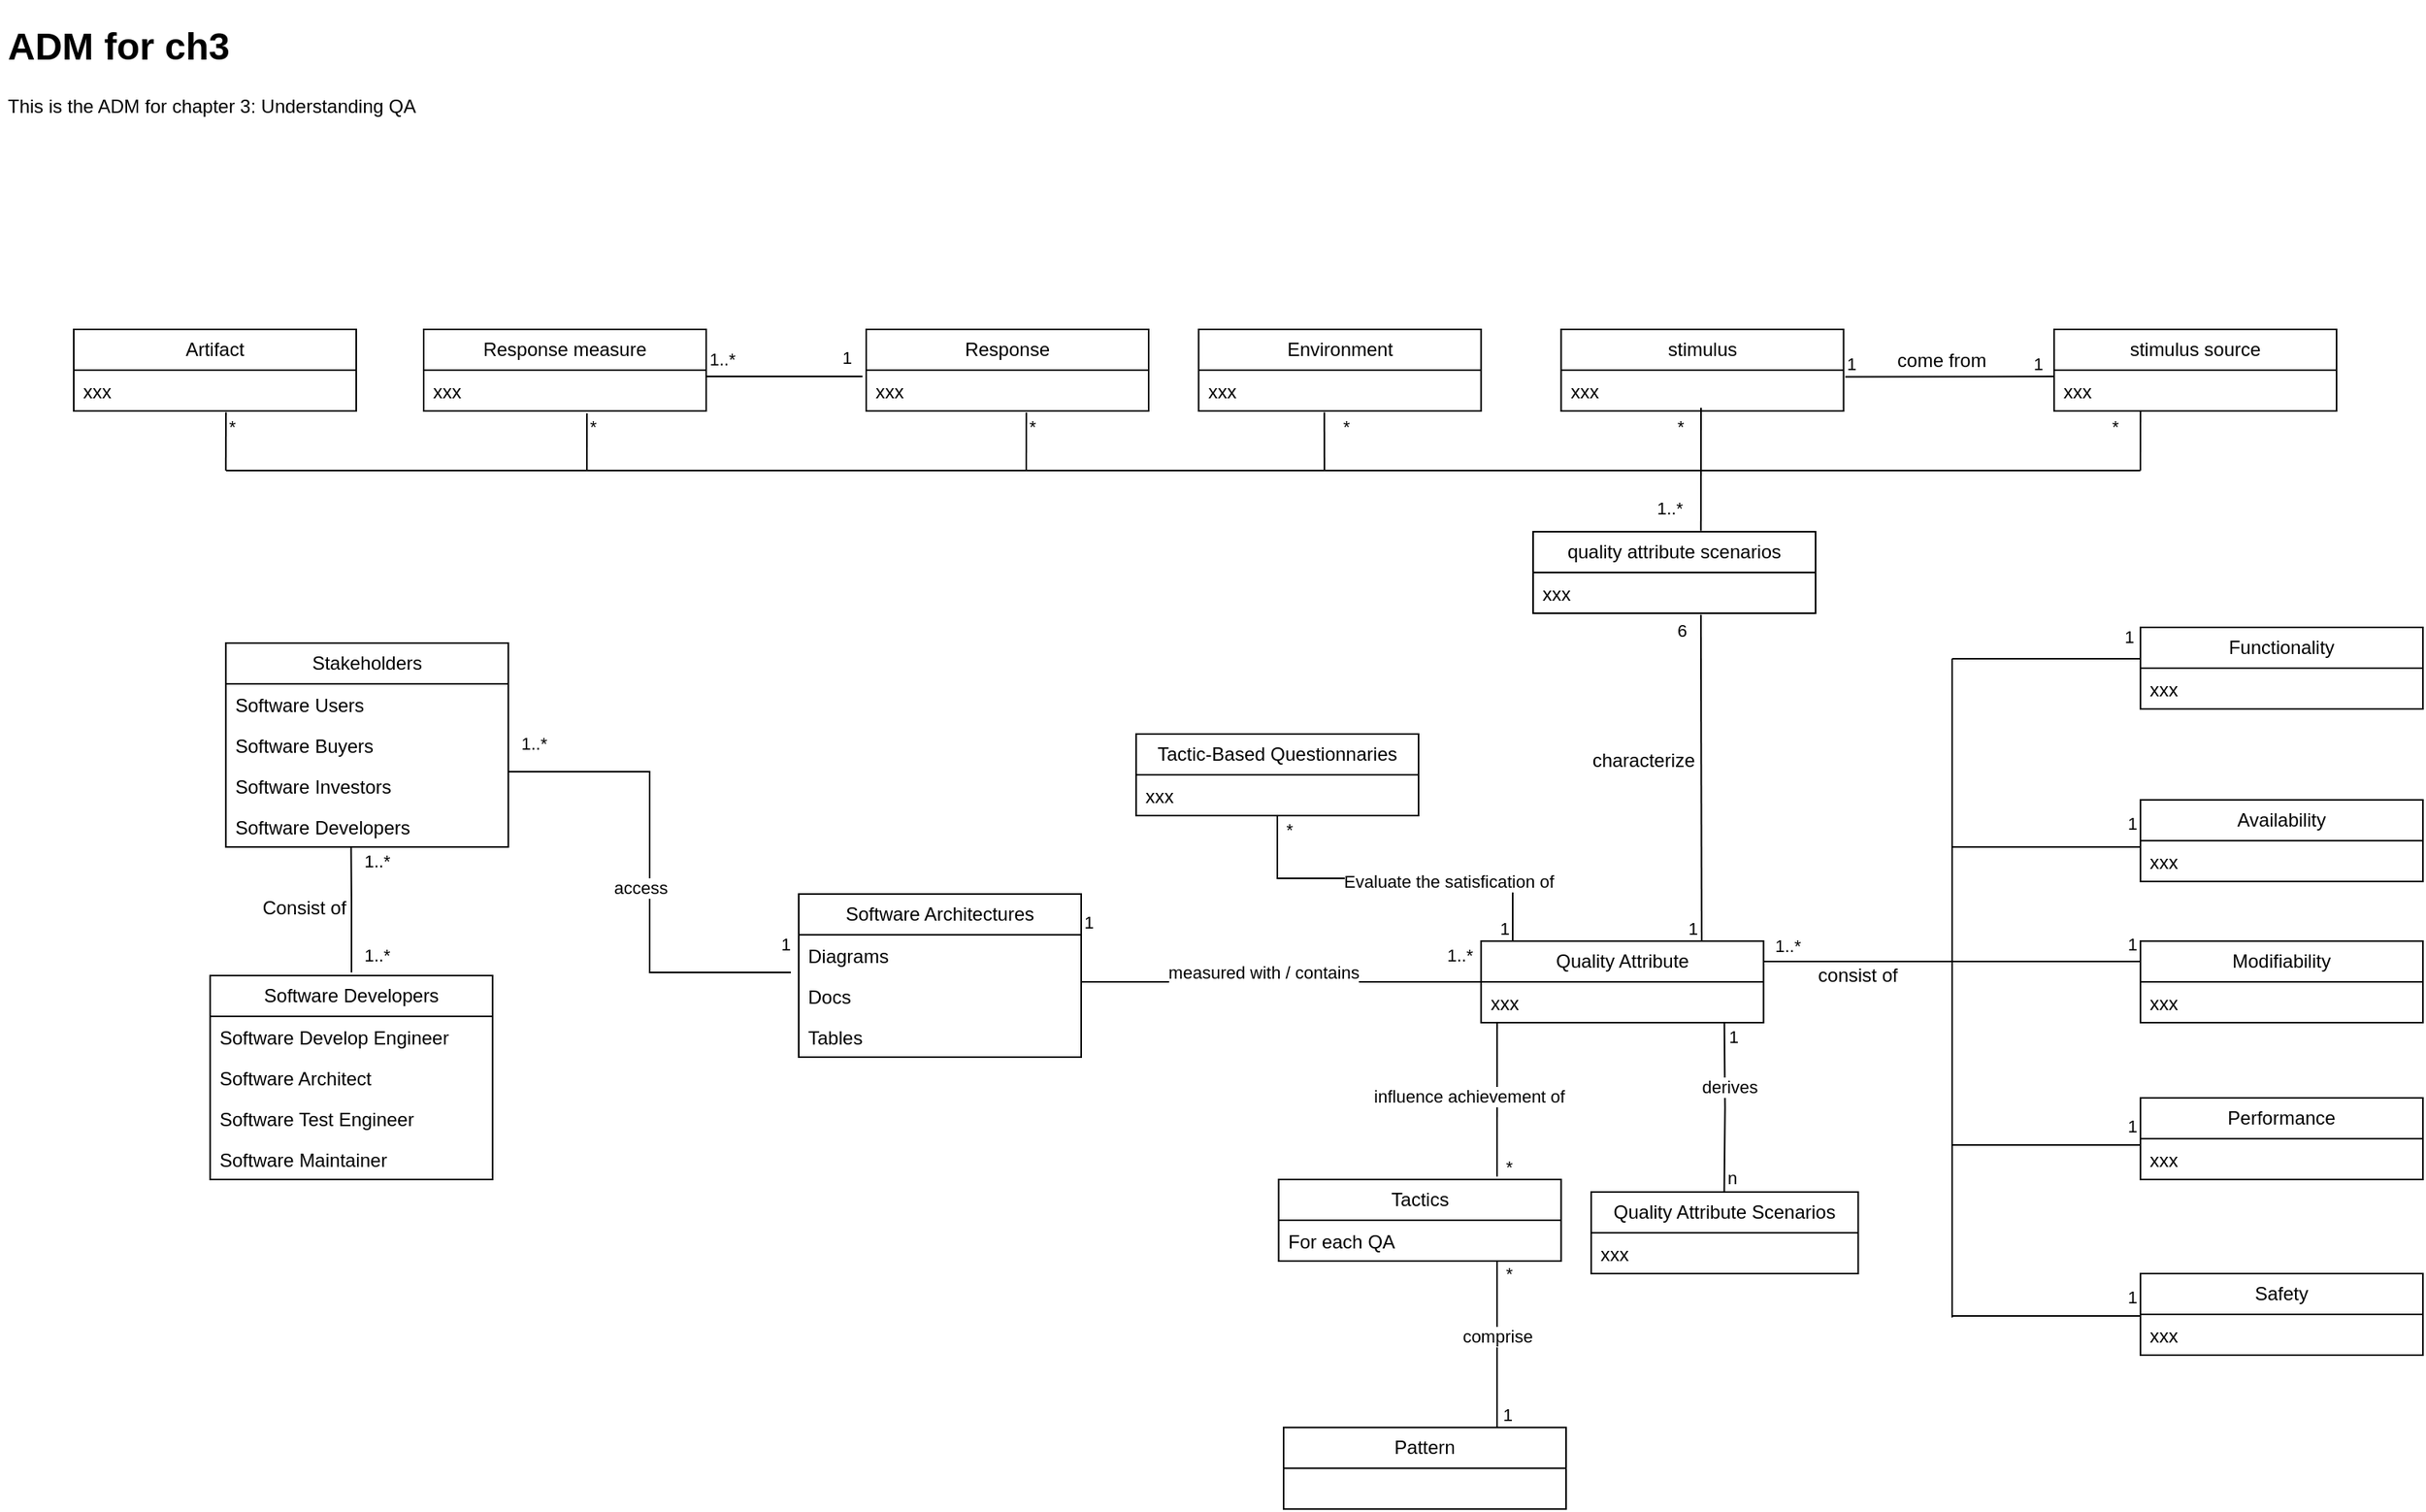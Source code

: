 <mxfile version="22.1.7" type="github">
  <diagram name="Page-1" id="c4acf3e9-155e-7222-9cf6-157b1a14988f">
    <mxGraphModel dx="425" dy="228" grid="0" gridSize="10" guides="1" tooltips="1" connect="1" arrows="1" fold="1" page="0" pageScale="1" pageWidth="850" pageHeight="1100" background="none" math="0" shadow="0">
      <root>
        <mxCell id="0" />
        <mxCell id="1" parent="0" />
        <mxCell id="OZuqmoxS4hGVeMsFbTug-1" value="&lt;h1&gt;ADM for ch3&lt;/h1&gt;&lt;p&gt;This is the ADM for chapter 3: Understanding QA&lt;/p&gt;" style="text;html=1;strokeColor=none;fillColor=none;spacing=5;spacingTop=-20;whiteSpace=wrap;overflow=hidden;rounded=0;" parent="1" vertex="1">
          <mxGeometry x="12" y="10" width="300" height="120" as="geometry" />
        </mxCell>
        <mxCell id="OZuqmoxS4hGVeMsFbTug-2" value="Software Architectures" style="swimlane;fontStyle=0;childLayout=stackLayout;horizontal=1;startSize=26;fillColor=none;horizontalStack=0;resizeParent=1;resizeParentMax=0;resizeLast=0;collapsible=1;marginBottom=0;whiteSpace=wrap;html=1;" parent="1" vertex="1">
          <mxGeometry x="521" y="570" width="180" height="104" as="geometry" />
        </mxCell>
        <mxCell id="OZuqmoxS4hGVeMsFbTug-3" value="Diagrams" style="text;strokeColor=none;fillColor=none;align=left;verticalAlign=top;spacingLeft=4;spacingRight=4;overflow=hidden;rotatable=0;points=[[0,0.5],[1,0.5]];portConstraint=eastwest;whiteSpace=wrap;html=1;" parent="OZuqmoxS4hGVeMsFbTug-2" vertex="1">
          <mxGeometry y="26" width="180" height="26" as="geometry" />
        </mxCell>
        <mxCell id="OZuqmoxS4hGVeMsFbTug-4" value="Docs" style="text;strokeColor=none;fillColor=none;align=left;verticalAlign=top;spacingLeft=4;spacingRight=4;overflow=hidden;rotatable=0;points=[[0,0.5],[1,0.5]];portConstraint=eastwest;whiteSpace=wrap;html=1;" parent="OZuqmoxS4hGVeMsFbTug-2" vertex="1">
          <mxGeometry y="52" width="180" height="26" as="geometry" />
        </mxCell>
        <mxCell id="OZuqmoxS4hGVeMsFbTug-5" value="Tables" style="text;strokeColor=none;fillColor=none;align=left;verticalAlign=top;spacingLeft=4;spacingRight=4;overflow=hidden;rotatable=0;points=[[0,0.5],[1,0.5]];portConstraint=eastwest;whiteSpace=wrap;html=1;" parent="OZuqmoxS4hGVeMsFbTug-2" vertex="1">
          <mxGeometry y="78" width="180" height="26" as="geometry" />
        </mxCell>
        <mxCell id="OZuqmoxS4hGVeMsFbTug-6" value="Stakeholders" style="swimlane;fontStyle=0;childLayout=stackLayout;horizontal=1;startSize=26;fillColor=none;horizontalStack=0;resizeParent=1;resizeParentMax=0;resizeLast=0;collapsible=1;marginBottom=0;whiteSpace=wrap;html=1;" parent="1" vertex="1">
          <mxGeometry x="155.91" y="410" width="180" height="130" as="geometry" />
        </mxCell>
        <mxCell id="OZuqmoxS4hGVeMsFbTug-8" value="Software Users" style="text;strokeColor=none;fillColor=none;align=left;verticalAlign=top;spacingLeft=4;spacingRight=4;overflow=hidden;rotatable=0;points=[[0,0.5],[1,0.5]];portConstraint=eastwest;whiteSpace=wrap;html=1;" parent="OZuqmoxS4hGVeMsFbTug-6" vertex="1">
          <mxGeometry y="26" width="180" height="26" as="geometry" />
        </mxCell>
        <mxCell id="OZuqmoxS4hGVeMsFbTug-9" value="Software Buyers" style="text;strokeColor=none;fillColor=none;align=left;verticalAlign=top;spacingLeft=4;spacingRight=4;overflow=hidden;rotatable=0;points=[[0,0.5],[1,0.5]];portConstraint=eastwest;whiteSpace=wrap;html=1;" parent="OZuqmoxS4hGVeMsFbTug-6" vertex="1">
          <mxGeometry y="52" width="180" height="26" as="geometry" />
        </mxCell>
        <mxCell id="OZuqmoxS4hGVeMsFbTug-22" value="Software Investors" style="text;strokeColor=none;fillColor=none;align=left;verticalAlign=top;spacingLeft=4;spacingRight=4;overflow=hidden;rotatable=0;points=[[0,0.5],[1,0.5]];portConstraint=eastwest;whiteSpace=wrap;html=1;" parent="OZuqmoxS4hGVeMsFbTug-6" vertex="1">
          <mxGeometry y="78" width="180" height="26" as="geometry" />
        </mxCell>
        <mxCell id="OZuqmoxS4hGVeMsFbTug-24" value="Software Developers" style="text;strokeColor=none;fillColor=none;align=left;verticalAlign=top;spacingLeft=4;spacingRight=4;overflow=hidden;rotatable=0;points=[[0,0.5],[1,0.5]];portConstraint=eastwest;whiteSpace=wrap;html=1;" parent="OZuqmoxS4hGVeMsFbTug-6" vertex="1">
          <mxGeometry y="104" width="180" height="26" as="geometry" />
        </mxCell>
        <mxCell id="OZuqmoxS4hGVeMsFbTug-10" value="Software Developers" style="swimlane;fontStyle=0;childLayout=stackLayout;horizontal=1;startSize=26;fillColor=none;horizontalStack=0;resizeParent=1;resizeParentMax=0;resizeLast=0;collapsible=1;marginBottom=0;whiteSpace=wrap;html=1;" parent="1" vertex="1">
          <mxGeometry x="145.91" y="622" width="180" height="130" as="geometry" />
        </mxCell>
        <mxCell id="OZuqmoxS4hGVeMsFbTug-11" value="Software Develop Engineer" style="text;strokeColor=none;fillColor=none;align=left;verticalAlign=top;spacingLeft=4;spacingRight=4;overflow=hidden;rotatable=0;points=[[0,0.5],[1,0.5]];portConstraint=eastwest;whiteSpace=wrap;html=1;" parent="OZuqmoxS4hGVeMsFbTug-10" vertex="1">
          <mxGeometry y="26" width="180" height="26" as="geometry" />
        </mxCell>
        <mxCell id="OZuqmoxS4hGVeMsFbTug-12" value="Software Architect" style="text;strokeColor=none;fillColor=none;align=left;verticalAlign=top;spacingLeft=4;spacingRight=4;overflow=hidden;rotatable=0;points=[[0,0.5],[1,0.5]];portConstraint=eastwest;whiteSpace=wrap;html=1;" parent="OZuqmoxS4hGVeMsFbTug-10" vertex="1">
          <mxGeometry y="52" width="180" height="26" as="geometry" />
        </mxCell>
        <mxCell id="OZuqmoxS4hGVeMsFbTug-13" value="Software Test Engineer" style="text;strokeColor=none;fillColor=none;align=left;verticalAlign=top;spacingLeft=4;spacingRight=4;overflow=hidden;rotatable=0;points=[[0,0.5],[1,0.5]];portConstraint=eastwest;whiteSpace=wrap;html=1;" parent="OZuqmoxS4hGVeMsFbTug-10" vertex="1">
          <mxGeometry y="78" width="180" height="26" as="geometry" />
        </mxCell>
        <mxCell id="OZuqmoxS4hGVeMsFbTug-23" value="Software Maintainer" style="text;strokeColor=none;fillColor=none;align=left;verticalAlign=top;spacingLeft=4;spacingRight=4;overflow=hidden;rotatable=0;points=[[0,0.5],[1,0.5]];portConstraint=eastwest;whiteSpace=wrap;html=1;" parent="OZuqmoxS4hGVeMsFbTug-10" vertex="1">
          <mxGeometry y="104" width="180" height="26" as="geometry" />
        </mxCell>
        <mxCell id="OZuqmoxS4hGVeMsFbTug-30" value="" style="endArrow=none;html=1;edgeStyle=elbowEdgeStyle;rounded=0;exitX=1;exitY=0.5;exitDx=0;exitDy=0;" parent="1" edge="1">
          <mxGeometry relative="1" as="geometry">
            <mxPoint x="336.0" y="492" as="sourcePoint" />
            <mxPoint x="516" y="620" as="targetPoint" />
          </mxGeometry>
        </mxCell>
        <mxCell id="OZuqmoxS4hGVeMsFbTug-32" value="1" style="edgeLabel;resizable=0;html=1;align=right;verticalAlign=bottom;" parent="OZuqmoxS4hGVeMsFbTug-30" connectable="0" vertex="1">
          <mxGeometry x="1" relative="1" as="geometry">
            <mxPoint y="-10" as="offset" />
          </mxGeometry>
        </mxCell>
        <mxCell id="OZuqmoxS4hGVeMsFbTug-33" value="access" style="edgeLabel;html=1;align=center;verticalAlign=middle;resizable=0;points=[];" parent="OZuqmoxS4hGVeMsFbTug-30" vertex="1" connectable="0">
          <mxGeometry x="0.063" relative="1" as="geometry">
            <mxPoint x="-6" as="offset" />
          </mxGeometry>
        </mxCell>
        <mxCell id="OZuqmoxS4hGVeMsFbTug-35" value="Quality Attribute" style="swimlane;fontStyle=0;childLayout=stackLayout;horizontal=1;startSize=26;fillColor=none;horizontalStack=0;resizeParent=1;resizeParentMax=0;resizeLast=0;collapsible=1;marginBottom=0;whiteSpace=wrap;html=1;" parent="1" vertex="1">
          <mxGeometry x="955.83" y="600" width="180" height="52" as="geometry" />
        </mxCell>
        <mxCell id="OZuqmoxS4hGVeMsFbTug-38" value="xxx" style="text;strokeColor=none;fillColor=none;align=left;verticalAlign=top;spacingLeft=4;spacingRight=4;overflow=hidden;rotatable=0;points=[[0,0.5],[1,0.5]];portConstraint=eastwest;whiteSpace=wrap;html=1;" parent="OZuqmoxS4hGVeMsFbTug-35" vertex="1">
          <mxGeometry y="26" width="180" height="26" as="geometry" />
        </mxCell>
        <mxCell id="OZuqmoxS4hGVeMsFbTug-39" value="Functionality" style="swimlane;fontStyle=0;childLayout=stackLayout;horizontal=1;startSize=26;fillColor=none;horizontalStack=0;resizeParent=1;resizeParentMax=0;resizeLast=0;collapsible=1;marginBottom=0;whiteSpace=wrap;html=1;" parent="1" vertex="1">
          <mxGeometry x="1376.06" y="400" width="180" height="52" as="geometry" />
        </mxCell>
        <mxCell id="OZuqmoxS4hGVeMsFbTug-42" value="xxx" style="text;strokeColor=none;fillColor=none;align=left;verticalAlign=top;spacingLeft=4;spacingRight=4;overflow=hidden;rotatable=0;points=[[0,0.5],[1,0.5]];portConstraint=eastwest;whiteSpace=wrap;html=1;" parent="OZuqmoxS4hGVeMsFbTug-39" vertex="1">
          <mxGeometry y="26" width="180" height="26" as="geometry" />
        </mxCell>
        <mxCell id="OZuqmoxS4hGVeMsFbTug-43" value="" style="endArrow=none;html=1;edgeStyle=orthogonalEdgeStyle;rounded=0;exitX=1;exitY=0.25;exitDx=0;exitDy=0;entryX=0;entryY=0.5;entryDx=0;entryDy=0;" parent="1" source="OZuqmoxS4hGVeMsFbTug-2" target="OZuqmoxS4hGVeMsFbTug-35" edge="1">
          <mxGeometry relative="1" as="geometry">
            <mxPoint x="855.83" y="850" as="sourcePoint" />
            <mxPoint x="1015.83" y="850" as="targetPoint" />
            <Array as="points">
              <mxPoint x="701" y="626" />
            </Array>
          </mxGeometry>
        </mxCell>
        <mxCell id="OZuqmoxS4hGVeMsFbTug-44" value="1" style="edgeLabel;resizable=0;html=1;align=left;verticalAlign=bottom;" parent="OZuqmoxS4hGVeMsFbTug-43" connectable="0" vertex="1">
          <mxGeometry x="-1" relative="1" as="geometry" />
        </mxCell>
        <mxCell id="OZuqmoxS4hGVeMsFbTug-46" value="measured with / contains" style="edgeLabel;html=1;align=center;verticalAlign=middle;resizable=0;points=[];" parent="OZuqmoxS4hGVeMsFbTug-43" vertex="1" connectable="0">
          <mxGeometry x="-0.035" y="-2" relative="1" as="geometry">
            <mxPoint x="8" y="-8" as="offset" />
          </mxGeometry>
        </mxCell>
        <mxCell id="OZuqmoxS4hGVeMsFbTug-51" value="Tactic-Based Questionnaries" style="swimlane;fontStyle=0;childLayout=stackLayout;horizontal=1;startSize=26;fillColor=none;horizontalStack=0;resizeParent=1;resizeParentMax=0;resizeLast=0;collapsible=1;marginBottom=0;whiteSpace=wrap;html=1;" parent="1" vertex="1">
          <mxGeometry x="736.0" y="468" width="180" height="52" as="geometry" />
        </mxCell>
        <mxCell id="OZuqmoxS4hGVeMsFbTug-52" value="xxx" style="text;strokeColor=none;fillColor=none;align=left;verticalAlign=top;spacingLeft=4;spacingRight=4;overflow=hidden;rotatable=0;points=[[0,0.5],[1,0.5]];portConstraint=eastwest;whiteSpace=wrap;html=1;" parent="OZuqmoxS4hGVeMsFbTug-51" vertex="1">
          <mxGeometry y="26" width="180" height="26" as="geometry" />
        </mxCell>
        <mxCell id="OZuqmoxS4hGVeMsFbTug-60" value="Quality Attribute Scenarios" style="swimlane;fontStyle=0;childLayout=stackLayout;horizontal=1;startSize=26;fillColor=none;horizontalStack=0;resizeParent=1;resizeParentMax=0;resizeLast=0;collapsible=1;marginBottom=0;whiteSpace=wrap;html=1;" parent="1" vertex="1">
          <mxGeometry x="1026" y="760" width="170.17" height="52" as="geometry" />
        </mxCell>
        <mxCell id="OZuqmoxS4hGVeMsFbTug-61" value="xxx" style="text;strokeColor=none;fillColor=none;align=left;verticalAlign=top;spacingLeft=4;spacingRight=4;overflow=hidden;rotatable=0;points=[[0,0.5],[1,0.5]];portConstraint=eastwest;whiteSpace=wrap;html=1;" parent="OZuqmoxS4hGVeMsFbTug-60" vertex="1">
          <mxGeometry y="26" width="170.17" height="26" as="geometry" />
        </mxCell>
        <mxCell id="OZuqmoxS4hGVeMsFbTug-62" value="Availability" style="swimlane;fontStyle=0;childLayout=stackLayout;horizontal=1;startSize=26;fillColor=none;horizontalStack=0;resizeParent=1;resizeParentMax=0;resizeLast=0;collapsible=1;marginBottom=0;whiteSpace=wrap;html=1;" parent="1" vertex="1">
          <mxGeometry x="1376.06" y="510" width="180" height="52" as="geometry" />
        </mxCell>
        <mxCell id="OZuqmoxS4hGVeMsFbTug-63" value="xxx" style="text;strokeColor=none;fillColor=none;align=left;verticalAlign=top;spacingLeft=4;spacingRight=4;overflow=hidden;rotatable=0;points=[[0,0.5],[1,0.5]];portConstraint=eastwest;whiteSpace=wrap;html=1;" parent="OZuqmoxS4hGVeMsFbTug-62" vertex="1">
          <mxGeometry y="26" width="180" height="26" as="geometry" />
        </mxCell>
        <mxCell id="OZuqmoxS4hGVeMsFbTug-64" value="Modifiability" style="swimlane;fontStyle=0;childLayout=stackLayout;horizontal=1;startSize=26;fillColor=none;horizontalStack=0;resizeParent=1;resizeParentMax=0;resizeLast=0;collapsible=1;marginBottom=0;whiteSpace=wrap;html=1;" parent="1" vertex="1">
          <mxGeometry x="1376.06" y="600" width="180" height="52" as="geometry" />
        </mxCell>
        <mxCell id="OZuqmoxS4hGVeMsFbTug-65" value="xxx" style="text;strokeColor=none;fillColor=none;align=left;verticalAlign=top;spacingLeft=4;spacingRight=4;overflow=hidden;rotatable=0;points=[[0,0.5],[1,0.5]];portConstraint=eastwest;whiteSpace=wrap;html=1;" parent="OZuqmoxS4hGVeMsFbTug-64" vertex="1">
          <mxGeometry y="26" width="180" height="26" as="geometry" />
        </mxCell>
        <mxCell id="OZuqmoxS4hGVeMsFbTug-66" value="Performance" style="swimlane;fontStyle=0;childLayout=stackLayout;horizontal=1;startSize=26;fillColor=none;horizontalStack=0;resizeParent=1;resizeParentMax=0;resizeLast=0;collapsible=1;marginBottom=0;whiteSpace=wrap;html=1;" parent="1" vertex="1">
          <mxGeometry x="1376.06" y="700" width="180" height="52" as="geometry" />
        </mxCell>
        <mxCell id="OZuqmoxS4hGVeMsFbTug-67" value="xxx" style="text;strokeColor=none;fillColor=none;align=left;verticalAlign=top;spacingLeft=4;spacingRight=4;overflow=hidden;rotatable=0;points=[[0,0.5],[1,0.5]];portConstraint=eastwest;whiteSpace=wrap;html=1;" parent="OZuqmoxS4hGVeMsFbTug-66" vertex="1">
          <mxGeometry y="26" width="180" height="26" as="geometry" />
        </mxCell>
        <mxCell id="OZuqmoxS4hGVeMsFbTug-68" value="Safety" style="swimlane;fontStyle=0;childLayout=stackLayout;horizontal=1;startSize=26;fillColor=none;horizontalStack=0;resizeParent=1;resizeParentMax=0;resizeLast=0;collapsible=1;marginBottom=0;whiteSpace=wrap;html=1;" parent="1" vertex="1">
          <mxGeometry x="1376.06" y="812" width="180" height="52" as="geometry" />
        </mxCell>
        <mxCell id="OZuqmoxS4hGVeMsFbTug-69" value="xxx" style="text;strokeColor=none;fillColor=none;align=left;verticalAlign=top;spacingLeft=4;spacingRight=4;overflow=hidden;rotatable=0;points=[[0,0.5],[1,0.5]];portConstraint=eastwest;whiteSpace=wrap;html=1;" parent="OZuqmoxS4hGVeMsFbTug-68" vertex="1">
          <mxGeometry y="26" width="180" height="26" as="geometry" />
        </mxCell>
        <mxCell id="OZuqmoxS4hGVeMsFbTug-73" value="" style="endArrow=none;html=1;edgeStyle=orthogonalEdgeStyle;rounded=0;exitX=1;exitY=0.25;exitDx=0;exitDy=0;entryX=0;entryY=0.25;entryDx=0;entryDy=0;" parent="1" source="OZuqmoxS4hGVeMsFbTug-35" target="OZuqmoxS4hGVeMsFbTug-64" edge="1">
          <mxGeometry relative="1" as="geometry">
            <mxPoint x="1085.91" y="760" as="sourcePoint" />
            <mxPoint x="1245.91" y="760" as="targetPoint" />
          </mxGeometry>
        </mxCell>
        <mxCell id="OZuqmoxS4hGVeMsFbTug-84" value="" style="endArrow=none;html=1;edgeStyle=orthogonalEdgeStyle;rounded=0;exitX=0.935;exitY=0.004;exitDx=0;exitDy=0;exitPerimeter=0;entryX=0.051;entryY=1.018;entryDx=0;entryDy=0;entryPerimeter=0;" parent="1" edge="1">
          <mxGeometry relative="1" as="geometry">
            <mxPoint x="1110.789" y="759.738" as="sourcePoint" />
            <mxPoint x="1110.86" y="651.998" as="targetPoint" />
          </mxGeometry>
        </mxCell>
        <mxCell id="OZuqmoxS4hGVeMsFbTug-85" value="n" style="edgeLabel;resizable=0;html=1;align=left;verticalAlign=bottom;" parent="OZuqmoxS4hGVeMsFbTug-84" connectable="0" vertex="1">
          <mxGeometry x="-1" relative="1" as="geometry" />
        </mxCell>
        <mxCell id="OZuqmoxS4hGVeMsFbTug-86" value="1" style="edgeLabel;resizable=0;html=1;align=right;verticalAlign=bottom;" parent="OZuqmoxS4hGVeMsFbTug-84" connectable="0" vertex="1">
          <mxGeometry x="1" relative="1" as="geometry">
            <mxPoint x="10" y="18" as="offset" />
          </mxGeometry>
        </mxCell>
        <mxCell id="OZuqmoxS4hGVeMsFbTug-87" value="derives" style="edgeLabel;html=1;align=center;verticalAlign=middle;resizable=0;points=[];" parent="OZuqmoxS4hGVeMsFbTug-84" vertex="1" connectable="0">
          <mxGeometry x="0.246" y="-2" relative="1" as="geometry">
            <mxPoint as="offset" />
          </mxGeometry>
        </mxCell>
        <mxCell id="OZuqmoxS4hGVeMsFbTug-98" value="" style="endArrow=none;html=1;edgeStyle=orthogonalEdgeStyle;rounded=0;exitX=0.5;exitY=0;exitDx=0;exitDy=0;" parent="1" source="OZuqmoxS4hGVeMsFbTug-35" target="OZuqmoxS4hGVeMsFbTug-51" edge="1">
          <mxGeometry relative="1" as="geometry">
            <mxPoint x="1035.91" y="510" as="sourcePoint" />
            <mxPoint x="1195.91" y="510" as="targetPoint" />
            <Array as="points">
              <mxPoint x="976" y="600" />
              <mxPoint x="976" y="560" />
              <mxPoint x="826" y="560" />
            </Array>
          </mxGeometry>
        </mxCell>
        <mxCell id="OZuqmoxS4hGVeMsFbTug-100" value="*" style="edgeLabel;resizable=0;html=1;align=right;verticalAlign=bottom;" parent="OZuqmoxS4hGVeMsFbTug-98" connectable="0" vertex="1">
          <mxGeometry x="1" relative="1" as="geometry">
            <mxPoint x="10" y="18" as="offset" />
          </mxGeometry>
        </mxCell>
        <mxCell id="OZuqmoxS4hGVeMsFbTug-102" value="Evaluate the satisfication of" style="edgeLabel;html=1;align=center;verticalAlign=middle;resizable=0;points=[];" parent="OZuqmoxS4hGVeMsFbTug-98" vertex="1" connectable="0">
          <mxGeometry x="0.012" y="2" relative="1" as="geometry">
            <mxPoint as="offset" />
          </mxGeometry>
        </mxCell>
        <mxCell id="8MShZsRh3t5sfeYyWxXt-3" value="Tactics" style="swimlane;fontStyle=0;childLayout=stackLayout;horizontal=1;startSize=26;fillColor=none;horizontalStack=0;resizeParent=1;resizeParentMax=0;resizeLast=0;collapsible=1;marginBottom=0;whiteSpace=wrap;html=1;" parent="1" vertex="1">
          <mxGeometry x="826.83" y="752" width="180" height="52" as="geometry" />
        </mxCell>
        <mxCell id="8MShZsRh3t5sfeYyWxXt-4" value="For each QA" style="text;strokeColor=none;fillColor=none;align=left;verticalAlign=top;spacingLeft=4;spacingRight=4;overflow=hidden;rotatable=0;points=[[0,0.5],[1,0.5]];portConstraint=eastwest;whiteSpace=wrap;html=1;" parent="8MShZsRh3t5sfeYyWxXt-3" vertex="1">
          <mxGeometry y="26" width="180" height="26" as="geometry" />
        </mxCell>
        <mxCell id="8MShZsRh3t5sfeYyWxXt-5" value="" style="endArrow=none;html=1;rounded=0;entryX=0.779;entryY=0.997;entryDx=0;entryDy=0;entryPerimeter=0;" parent="1" edge="1">
          <mxGeometry width="50" height="50" relative="1" as="geometry">
            <mxPoint x="966" y="750.08" as="sourcePoint" />
            <mxPoint x="966.05" y="652.002" as="targetPoint" />
          </mxGeometry>
        </mxCell>
        <mxCell id="8MShZsRh3t5sfeYyWxXt-8" value="influence achievement of" style="edgeLabel;html=1;align=center;verticalAlign=middle;resizable=0;points=[];" parent="8MShZsRh3t5sfeYyWxXt-5" vertex="1" connectable="0">
          <mxGeometry x="-0.099" y="4" relative="1" as="geometry">
            <mxPoint x="-14" y="-7" as="offset" />
          </mxGeometry>
        </mxCell>
        <mxCell id="6d4phJZY7L-TFmbPDHG6-3" value="1..*" style="edgeLabel;html=1;align=center;verticalAlign=middle;resizable=0;points=[];" vertex="1" connectable="0" parent="1">
          <mxGeometry x="935.997" y="610.0" as="geometry">
            <mxPoint x="6" y="-1" as="offset" />
          </mxGeometry>
        </mxCell>
        <mxCell id="6d4phJZY7L-TFmbPDHG6-5" value="1..*" style="edgeLabel;html=1;align=center;verticalAlign=middle;resizable=0;points=[];" vertex="1" connectable="0" parent="1">
          <mxGeometry x="345.997" y="475.0" as="geometry">
            <mxPoint x="6" y="-1" as="offset" />
          </mxGeometry>
        </mxCell>
        <mxCell id="6d4phJZY7L-TFmbPDHG6-6" value="1" style="edgeLabel;resizable=0;html=1;align=left;verticalAlign=bottom;" connectable="0" vertex="1" parent="1">
          <mxGeometry x="966.0" y="600" as="geometry" />
        </mxCell>
        <mxCell id="6d4phJZY7L-TFmbPDHG6-7" value="1..*" style="edgeLabel;html=1;align=center;verticalAlign=middle;resizable=0;points=[];" vertex="1" connectable="0" parent="1">
          <mxGeometry x="1144.997" y="604.0" as="geometry">
            <mxPoint x="6" y="-1" as="offset" />
          </mxGeometry>
        </mxCell>
        <mxCell id="6d4phJZY7L-TFmbPDHG6-8" value="Pattern" style="swimlane;fontStyle=0;childLayout=stackLayout;horizontal=1;startSize=26;fillColor=none;horizontalStack=0;resizeParent=1;resizeParentMax=0;resizeLast=0;collapsible=1;marginBottom=0;whiteSpace=wrap;html=1;" vertex="1" parent="1">
          <mxGeometry x="830.0" y="910.08" width="180" height="52" as="geometry" />
        </mxCell>
        <mxCell id="6d4phJZY7L-TFmbPDHG6-12" value="" style="endArrow=none;html=1;rounded=0;entryX=0.779;entryY=0.997;entryDx=0;entryDy=0;entryPerimeter=0;" edge="1" parent="1">
          <mxGeometry width="50" height="50" relative="1" as="geometry">
            <mxPoint x="966" y="910" as="sourcePoint" />
            <mxPoint x="966" y="804.08" as="targetPoint" />
          </mxGeometry>
        </mxCell>
        <mxCell id="6d4phJZY7L-TFmbPDHG6-13" value="comprise" style="edgeLabel;html=1;align=center;verticalAlign=middle;resizable=0;points=[];" vertex="1" connectable="0" parent="6d4phJZY7L-TFmbPDHG6-12">
          <mxGeometry x="-0.099" y="4" relative="1" as="geometry">
            <mxPoint x="4" y="-11" as="offset" />
          </mxGeometry>
        </mxCell>
        <mxCell id="6d4phJZY7L-TFmbPDHG6-15" value="" style="endArrow=none;html=1;edgeStyle=orthogonalEdgeStyle;rounded=0;" edge="1" parent="1">
          <mxGeometry relative="1" as="geometry">
            <mxPoint x="236" y="620" as="sourcePoint" />
            <mxPoint x="235.74" y="540" as="targetPoint" />
            <Array as="points">
              <mxPoint x="235.74" y="575.99" />
              <mxPoint x="235.74" y="511.99" />
            </Array>
          </mxGeometry>
        </mxCell>
        <mxCell id="6d4phJZY7L-TFmbPDHG6-23" value="1..*" style="edgeLabel;html=1;align=center;verticalAlign=middle;resizable=0;points=[];" vertex="1" connectable="0" parent="1">
          <mxGeometry x="245.907" y="550.0" as="geometry">
            <mxPoint x="6" y="-1" as="offset" />
          </mxGeometry>
        </mxCell>
        <mxCell id="6d4phJZY7L-TFmbPDHG6-26" value="1..*" style="edgeLabel;html=1;align=center;verticalAlign=middle;resizable=0;points=[];" vertex="1" connectable="0" parent="1">
          <mxGeometry x="245.907" y="610.0" as="geometry">
            <mxPoint x="6" y="-1" as="offset" />
          </mxGeometry>
        </mxCell>
        <mxCell id="6d4phJZY7L-TFmbPDHG6-27" value="Consist of" style="text;html=1;strokeColor=none;fillColor=none;align=center;verticalAlign=middle;whiteSpace=wrap;rounded=0;" vertex="1" parent="1">
          <mxGeometry x="176" y="570" width="60" height="18" as="geometry" />
        </mxCell>
        <mxCell id="6d4phJZY7L-TFmbPDHG6-28" value="*" style="edgeLabel;resizable=0;html=1;align=right;verticalAlign=bottom;" connectable="0" vertex="1" parent="1">
          <mxGeometry x="976.0" y="820.079" as="geometry" />
        </mxCell>
        <mxCell id="6d4phJZY7L-TFmbPDHG6-29" value="1" style="edgeLabel;resizable=0;html=1;align=left;verticalAlign=bottom;" connectable="0" vertex="1" parent="1">
          <mxGeometry x="1364.0" y="414" as="geometry" />
        </mxCell>
        <mxCell id="6d4phJZY7L-TFmbPDHG6-30" value="1" style="edgeLabel;resizable=0;html=1;align=left;verticalAlign=bottom;" connectable="0" vertex="1" parent="1">
          <mxGeometry x="1366.0" y="533" as="geometry" />
        </mxCell>
        <mxCell id="6d4phJZY7L-TFmbPDHG6-31" value="1" style="edgeLabel;resizable=0;html=1;align=left;verticalAlign=bottom;" connectable="0" vertex="1" parent="1">
          <mxGeometry x="1366.0" y="610" as="geometry" />
        </mxCell>
        <mxCell id="6d4phJZY7L-TFmbPDHG6-32" value="" style="endArrow=none;html=1;rounded=0;" edge="1" parent="1">
          <mxGeometry width="50" height="50" relative="1" as="geometry">
            <mxPoint x="1256.06" y="730" as="sourcePoint" />
            <mxPoint x="1376.06" y="730" as="targetPoint" />
          </mxGeometry>
        </mxCell>
        <mxCell id="6d4phJZY7L-TFmbPDHG6-34" value="1" style="edgeLabel;resizable=0;html=1;align=left;verticalAlign=bottom;" connectable="0" vertex="1" parent="1">
          <mxGeometry x="1366.0" y="726" as="geometry" />
        </mxCell>
        <mxCell id="6d4phJZY7L-TFmbPDHG6-35" value="1" style="edgeLabel;resizable=0;html=1;align=left;verticalAlign=bottom;" connectable="0" vertex="1" parent="1">
          <mxGeometry x="1366.0" y="835" as="geometry" />
        </mxCell>
        <mxCell id="6d4phJZY7L-TFmbPDHG6-36" value="consist of" style="text;html=1;strokeColor=none;fillColor=none;align=center;verticalAlign=middle;whiteSpace=wrap;rounded=0;" vertex="1" parent="1">
          <mxGeometry x="1165.66" y="617" width="60.17" height="10" as="geometry" />
        </mxCell>
        <mxCell id="6d4phJZY7L-TFmbPDHG6-37" value="" style="endArrow=none;html=1;rounded=0;" edge="1" parent="1">
          <mxGeometry width="50" height="50" relative="1" as="geometry">
            <mxPoint x="1256" y="840" as="sourcePoint" />
            <mxPoint x="1256" y="420" as="targetPoint" />
          </mxGeometry>
        </mxCell>
        <mxCell id="6d4phJZY7L-TFmbPDHG6-38" value="*" style="edgeLabel;resizable=0;html=1;align=right;verticalAlign=bottom;" connectable="0" vertex="1" parent="1">
          <mxGeometry x="976.0" y="752.079" as="geometry" />
        </mxCell>
        <mxCell id="6d4phJZY7L-TFmbPDHG6-40" value="1" style="edgeLabel;resizable=0;html=1;align=right;verticalAlign=bottom;" connectable="0" vertex="1" parent="1">
          <mxGeometry x="976.0" y="910.078" as="geometry" />
        </mxCell>
        <mxCell id="6d4phJZY7L-TFmbPDHG6-41" value="" style="endArrow=none;html=1;rounded=0;exitX=0.781;exitY=0.008;exitDx=0;exitDy=0;exitPerimeter=0;entryX=0.594;entryY=1.035;entryDx=0;entryDy=0;entryPerimeter=0;" edge="1" parent="1" target="6d4phJZY7L-TFmbPDHG6-43">
          <mxGeometry width="50" height="50" relative="1" as="geometry">
            <mxPoint x="1096.41" y="599.996" as="sourcePoint" />
            <mxPoint x="1096" y="400" as="targetPoint" />
          </mxGeometry>
        </mxCell>
        <mxCell id="6d4phJZY7L-TFmbPDHG6-42" value="quality attribute scenarios" style="swimlane;fontStyle=0;childLayout=stackLayout;horizontal=1;startSize=26;fillColor=none;horizontalStack=0;resizeParent=1;resizeParentMax=0;resizeLast=0;collapsible=1;marginBottom=0;whiteSpace=wrap;html=1;" vertex="1" parent="1">
          <mxGeometry x="989.0" y="339" width="180" height="52" as="geometry" />
        </mxCell>
        <mxCell id="6d4phJZY7L-TFmbPDHG6-43" value="xxx" style="text;strokeColor=none;fillColor=none;align=left;verticalAlign=top;spacingLeft=4;spacingRight=4;overflow=hidden;rotatable=0;points=[[0,0.5],[1,0.5]];portConstraint=eastwest;whiteSpace=wrap;html=1;" vertex="1" parent="6d4phJZY7L-TFmbPDHG6-42">
          <mxGeometry y="26" width="180" height="26" as="geometry" />
        </mxCell>
        <mxCell id="6d4phJZY7L-TFmbPDHG6-45" value="characterize" style="text;html=1;strokeColor=none;fillColor=none;align=center;verticalAlign=middle;whiteSpace=wrap;rounded=0;" vertex="1" parent="1">
          <mxGeometry x="1026" y="475" width="67" height="20" as="geometry" />
        </mxCell>
        <mxCell id="6d4phJZY7L-TFmbPDHG6-47" value="1" style="edgeLabel;resizable=0;html=1;align=left;verticalAlign=bottom;" connectable="0" vertex="1" parent="1">
          <mxGeometry x="1086" y="600" as="geometry" />
        </mxCell>
        <mxCell id="6d4phJZY7L-TFmbPDHG6-48" value="6" style="edgeLabel;resizable=0;html=1;align=left;verticalAlign=bottom;" connectable="0" vertex="1" parent="1">
          <mxGeometry x="1079" y="410" as="geometry" />
        </mxCell>
        <mxCell id="6d4phJZY7L-TFmbPDHG6-49" value="" style="endArrow=none;html=1;rounded=0;exitX=0.594;exitY=-0.013;exitDx=0;exitDy=0;exitPerimeter=0;" edge="1" parent="1" source="6d4phJZY7L-TFmbPDHG6-42">
          <mxGeometry width="50" height="50" relative="1" as="geometry">
            <mxPoint x="1076" y="310" as="sourcePoint" />
            <mxPoint x="1096" y="260" as="targetPoint" />
          </mxGeometry>
        </mxCell>
        <mxCell id="6d4phJZY7L-TFmbPDHG6-52" value="stimulus" style="swimlane;fontStyle=0;childLayout=stackLayout;horizontal=1;startSize=26;fillColor=none;horizontalStack=0;resizeParent=1;resizeParentMax=0;resizeLast=0;collapsible=1;marginBottom=0;whiteSpace=wrap;html=1;" vertex="1" parent="1">
          <mxGeometry x="1006.83" y="210" width="180" height="52" as="geometry" />
        </mxCell>
        <mxCell id="6d4phJZY7L-TFmbPDHG6-53" value="xxx" style="text;strokeColor=none;fillColor=none;align=left;verticalAlign=top;spacingLeft=4;spacingRight=4;overflow=hidden;rotatable=0;points=[[0,0.5],[1,0.5]];portConstraint=eastwest;whiteSpace=wrap;html=1;" vertex="1" parent="6d4phJZY7L-TFmbPDHG6-52">
          <mxGeometry y="26" width="180" height="26" as="geometry" />
        </mxCell>
        <mxCell id="6d4phJZY7L-TFmbPDHG6-54" value="" style="endArrow=none;html=1;rounded=0;" edge="1" parent="1">
          <mxGeometry width="50" height="50" relative="1" as="geometry">
            <mxPoint x="1256" y="420" as="sourcePoint" />
            <mxPoint x="1376" y="420" as="targetPoint" />
          </mxGeometry>
        </mxCell>
        <mxCell id="6d4phJZY7L-TFmbPDHG6-55" value="" style="endArrow=none;html=1;rounded=0;" edge="1" parent="1">
          <mxGeometry width="50" height="50" relative="1" as="geometry">
            <mxPoint x="1256" y="540" as="sourcePoint" />
            <mxPoint x="1376" y="540" as="targetPoint" />
          </mxGeometry>
        </mxCell>
        <mxCell id="6d4phJZY7L-TFmbPDHG6-56" value="" style="endArrow=none;html=1;rounded=0;" edge="1" parent="1">
          <mxGeometry width="50" height="50" relative="1" as="geometry">
            <mxPoint x="1256.06" y="839" as="sourcePoint" />
            <mxPoint x="1376.06" y="839" as="targetPoint" />
          </mxGeometry>
        </mxCell>
        <mxCell id="6d4phJZY7L-TFmbPDHG6-57" value="" style="endArrow=none;html=1;rounded=0;" edge="1" parent="1">
          <mxGeometry width="50" height="50" relative="1" as="geometry">
            <mxPoint x="156" y="300" as="sourcePoint" />
            <mxPoint x="1376" y="300" as="targetPoint" />
          </mxGeometry>
        </mxCell>
        <mxCell id="6d4phJZY7L-TFmbPDHG6-58" value="" style="endArrow=none;html=1;rounded=0;" edge="1" parent="1">
          <mxGeometry width="50" height="50" relative="1" as="geometry">
            <mxPoint x="1376" y="300" as="sourcePoint" />
            <mxPoint x="1376.06" y="262" as="targetPoint" />
          </mxGeometry>
        </mxCell>
        <mxCell id="6d4phJZY7L-TFmbPDHG6-59" value="stimulus source" style="swimlane;fontStyle=0;childLayout=stackLayout;horizontal=1;startSize=26;fillColor=none;horizontalStack=0;resizeParent=1;resizeParentMax=0;resizeLast=0;collapsible=1;marginBottom=0;whiteSpace=wrap;html=1;" vertex="1" parent="1">
          <mxGeometry x="1321" y="210" width="180" height="52" as="geometry" />
        </mxCell>
        <mxCell id="6d4phJZY7L-TFmbPDHG6-60" value="xxx" style="text;strokeColor=none;fillColor=none;align=left;verticalAlign=top;spacingLeft=4;spacingRight=4;overflow=hidden;rotatable=0;points=[[0,0.5],[1,0.5]];portConstraint=eastwest;whiteSpace=wrap;html=1;" vertex="1" parent="6d4phJZY7L-TFmbPDHG6-59">
          <mxGeometry y="26" width="180" height="26" as="geometry" />
        </mxCell>
        <mxCell id="6d4phJZY7L-TFmbPDHG6-61" value="1..*" style="edgeLabel;resizable=0;html=1;align=left;verticalAlign=bottom;" connectable="0" vertex="1" parent="1">
          <mxGeometry x="1066" y="332" as="geometry" />
        </mxCell>
        <mxCell id="6d4phJZY7L-TFmbPDHG6-62" value="*" style="edgeLabel;resizable=0;html=1;align=left;verticalAlign=bottom;" connectable="0" vertex="1" parent="1">
          <mxGeometry x="1079" y="280" as="geometry" />
        </mxCell>
        <mxCell id="6d4phJZY7L-TFmbPDHG6-64" value="*" style="edgeLabel;resizable=0;html=1;align=left;verticalAlign=bottom;" connectable="0" vertex="1" parent="1">
          <mxGeometry x="1356" y="280" as="geometry" />
        </mxCell>
        <mxCell id="6d4phJZY7L-TFmbPDHG6-65" value="Environment" style="swimlane;fontStyle=0;childLayout=stackLayout;horizontal=1;startSize=26;fillColor=none;horizontalStack=0;resizeParent=1;resizeParentMax=0;resizeLast=0;collapsible=1;marginBottom=0;whiteSpace=wrap;html=1;" vertex="1" parent="1">
          <mxGeometry x="775.83" y="210" width="180" height="52" as="geometry" />
        </mxCell>
        <mxCell id="6d4phJZY7L-TFmbPDHG6-66" value="xxx" style="text;strokeColor=none;fillColor=none;align=left;verticalAlign=top;spacingLeft=4;spacingRight=4;overflow=hidden;rotatable=0;points=[[0,0.5],[1,0.5]];portConstraint=eastwest;whiteSpace=wrap;html=1;" vertex="1" parent="6d4phJZY7L-TFmbPDHG6-65">
          <mxGeometry y="26" width="180" height="26" as="geometry" />
        </mxCell>
        <mxCell id="6d4phJZY7L-TFmbPDHG6-67" value="Response" style="swimlane;fontStyle=0;childLayout=stackLayout;horizontal=1;startSize=26;fillColor=none;horizontalStack=0;resizeParent=1;resizeParentMax=0;resizeLast=0;collapsible=1;marginBottom=0;whiteSpace=wrap;html=1;" vertex="1" parent="1">
          <mxGeometry x="564" y="210" width="180" height="52" as="geometry" />
        </mxCell>
        <mxCell id="6d4phJZY7L-TFmbPDHG6-68" value="xxx" style="text;strokeColor=none;fillColor=none;align=left;verticalAlign=top;spacingLeft=4;spacingRight=4;overflow=hidden;rotatable=0;points=[[0,0.5],[1,0.5]];portConstraint=eastwest;whiteSpace=wrap;html=1;" vertex="1" parent="6d4phJZY7L-TFmbPDHG6-67">
          <mxGeometry y="26" width="180" height="26" as="geometry" />
        </mxCell>
        <mxCell id="6d4phJZY7L-TFmbPDHG6-69" value="Response measure" style="swimlane;fontStyle=0;childLayout=stackLayout;horizontal=1;startSize=26;fillColor=none;horizontalStack=0;resizeParent=1;resizeParentMax=0;resizeLast=0;collapsible=1;marginBottom=0;whiteSpace=wrap;html=1;" vertex="1" parent="1">
          <mxGeometry x="282.0" y="210" width="180" height="52" as="geometry" />
        </mxCell>
        <mxCell id="6d4phJZY7L-TFmbPDHG6-70" value="xxx" style="text;strokeColor=none;fillColor=none;align=left;verticalAlign=top;spacingLeft=4;spacingRight=4;overflow=hidden;rotatable=0;points=[[0,0.5],[1,0.5]];portConstraint=eastwest;whiteSpace=wrap;html=1;" vertex="1" parent="6d4phJZY7L-TFmbPDHG6-69">
          <mxGeometry y="26" width="180" height="26" as="geometry" />
        </mxCell>
        <mxCell id="6d4phJZY7L-TFmbPDHG6-71" value="Artifact" style="swimlane;fontStyle=0;childLayout=stackLayout;horizontal=1;startSize=26;fillColor=none;horizontalStack=0;resizeParent=1;resizeParentMax=0;resizeLast=0;collapsible=1;marginBottom=0;whiteSpace=wrap;html=1;" vertex="1" parent="1">
          <mxGeometry x="59.0" y="210" width="180" height="52" as="geometry" />
        </mxCell>
        <mxCell id="6d4phJZY7L-TFmbPDHG6-72" value="xxx" style="text;strokeColor=none;fillColor=none;align=left;verticalAlign=top;spacingLeft=4;spacingRight=4;overflow=hidden;rotatable=0;points=[[0,0.5],[1,0.5]];portConstraint=eastwest;whiteSpace=wrap;html=1;" vertex="1" parent="6d4phJZY7L-TFmbPDHG6-71">
          <mxGeometry y="26" width="180" height="26" as="geometry" />
        </mxCell>
        <mxCell id="6d4phJZY7L-TFmbPDHG6-73" value="" style="endArrow=none;html=1;rounded=0;entryX=0.556;entryY=1.033;entryDx=0;entryDy=0;entryPerimeter=0;" edge="1" parent="1">
          <mxGeometry width="50" height="50" relative="1" as="geometry">
            <mxPoint x="155.91" y="300" as="sourcePoint" />
            <mxPoint x="155.99" y="262.858" as="targetPoint" />
          </mxGeometry>
        </mxCell>
        <mxCell id="6d4phJZY7L-TFmbPDHG6-74" value="" style="endArrow=none;html=1;rounded=0;entryX=0.578;entryY=1.059;entryDx=0;entryDy=0;entryPerimeter=0;" edge="1" parent="1" target="6d4phJZY7L-TFmbPDHG6-70">
          <mxGeometry width="50" height="50" relative="1" as="geometry">
            <mxPoint x="386" y="300" as="sourcePoint" />
            <mxPoint x="457.24" y="262.0" as="targetPoint" />
          </mxGeometry>
        </mxCell>
        <mxCell id="6d4phJZY7L-TFmbPDHG6-75" value="" style="endArrow=none;html=1;rounded=0;entryX=0.567;entryY=1.038;entryDx=0;entryDy=0;entryPerimeter=0;" edge="1" parent="1" target="6d4phJZY7L-TFmbPDHG6-68">
          <mxGeometry width="50" height="50" relative="1" as="geometry">
            <mxPoint x="666" y="300" as="sourcePoint" />
            <mxPoint x="663.9" y="262.004" as="targetPoint" />
          </mxGeometry>
        </mxCell>
        <mxCell id="6d4phJZY7L-TFmbPDHG6-76" value="" style="endArrow=none;html=1;rounded=0;entryX=0.445;entryY=1.035;entryDx=0;entryDy=0;entryPerimeter=0;" edge="1" parent="1" target="6d4phJZY7L-TFmbPDHG6-66">
          <mxGeometry width="50" height="50" relative="1" as="geometry">
            <mxPoint x="856" y="300" as="sourcePoint" />
            <mxPoint x="876" y="280" as="targetPoint" />
          </mxGeometry>
        </mxCell>
        <mxCell id="6d4phJZY7L-TFmbPDHG6-77" value="" style="endArrow=none;html=1;rounded=0;entryX=0;entryY=0.154;entryDx=0;entryDy=0;entryPerimeter=0;exitX=1.006;exitY=0.162;exitDx=0;exitDy=0;exitPerimeter=0;" edge="1" parent="1" source="6d4phJZY7L-TFmbPDHG6-53" target="6d4phJZY7L-TFmbPDHG6-60">
          <mxGeometry width="50" height="50" relative="1" as="geometry">
            <mxPoint x="1106" y="250" as="sourcePoint" />
            <mxPoint x="1156" y="200" as="targetPoint" />
          </mxGeometry>
        </mxCell>
        <mxCell id="6d4phJZY7L-TFmbPDHG6-78" value="come from" style="text;html=1;strokeColor=none;fillColor=none;align=center;verticalAlign=middle;whiteSpace=wrap;rounded=0;" vertex="1" parent="1">
          <mxGeometry x="1216" y="220" width="67" height="20" as="geometry" />
        </mxCell>
        <mxCell id="6d4phJZY7L-TFmbPDHG6-79" value="1" style="edgeLabel;resizable=0;html=1;align=left;verticalAlign=bottom;" connectable="0" vertex="1" parent="1">
          <mxGeometry x="1186.83" y="240" as="geometry" />
        </mxCell>
        <mxCell id="6d4phJZY7L-TFmbPDHG6-80" value="1" style="edgeLabel;resizable=0;html=1;align=left;verticalAlign=bottom;" connectable="0" vertex="1" parent="1">
          <mxGeometry x="1306.0" y="240" as="geometry" />
        </mxCell>
        <mxCell id="6d4phJZY7L-TFmbPDHG6-81" value="" style="endArrow=none;html=1;rounded=0;entryX=-0.013;entryY=0.155;entryDx=0;entryDy=0;entryPerimeter=0;exitX=1.001;exitY=0.152;exitDx=0;exitDy=0;exitPerimeter=0;" edge="1" parent="1" source="6d4phJZY7L-TFmbPDHG6-70" target="6d4phJZY7L-TFmbPDHG6-68">
          <mxGeometry width="50" height="50" relative="1" as="geometry">
            <mxPoint x="496" y="280" as="sourcePoint" />
            <mxPoint x="546" y="230" as="targetPoint" />
          </mxGeometry>
        </mxCell>
        <mxCell id="6d4phJZY7L-TFmbPDHG6-82" value="1" style="edgeLabel;resizable=0;html=1;align=right;verticalAlign=bottom;" connectable="0" vertex="1" parent="1">
          <mxGeometry x="555.995" y="236" as="geometry" />
        </mxCell>
        <mxCell id="6d4phJZY7L-TFmbPDHG6-84" value="*" style="edgeLabel;resizable=0;html=1;align=left;verticalAlign=bottom;" connectable="0" vertex="1" parent="1">
          <mxGeometry x="865.83" y="280" as="geometry" />
        </mxCell>
        <mxCell id="6d4phJZY7L-TFmbPDHG6-85" value="*" style="edgeLabel;resizable=0;html=1;align=left;verticalAlign=bottom;" connectable="0" vertex="1" parent="1">
          <mxGeometry x="666.0" y="280" as="geometry" />
        </mxCell>
        <mxCell id="6d4phJZY7L-TFmbPDHG6-86" value="*" style="edgeLabel;resizable=0;html=1;align=left;verticalAlign=bottom;" connectable="0" vertex="1" parent="1">
          <mxGeometry x="386.0" y="280" as="geometry" />
        </mxCell>
        <mxCell id="6d4phJZY7L-TFmbPDHG6-87" value="*" style="edgeLabel;resizable=0;html=1;align=left;verticalAlign=bottom;" connectable="0" vertex="1" parent="1">
          <mxGeometry x="155.91" y="280" as="geometry" />
        </mxCell>
        <mxCell id="6d4phJZY7L-TFmbPDHG6-88" value="1..*" style="edgeLabel;html=1;align=center;verticalAlign=middle;resizable=0;points=[];" vertex="1" connectable="0" parent="1">
          <mxGeometry x="465.997" y="230.0" as="geometry">
            <mxPoint x="6" y="-1" as="offset" />
          </mxGeometry>
        </mxCell>
      </root>
    </mxGraphModel>
  </diagram>
</mxfile>
